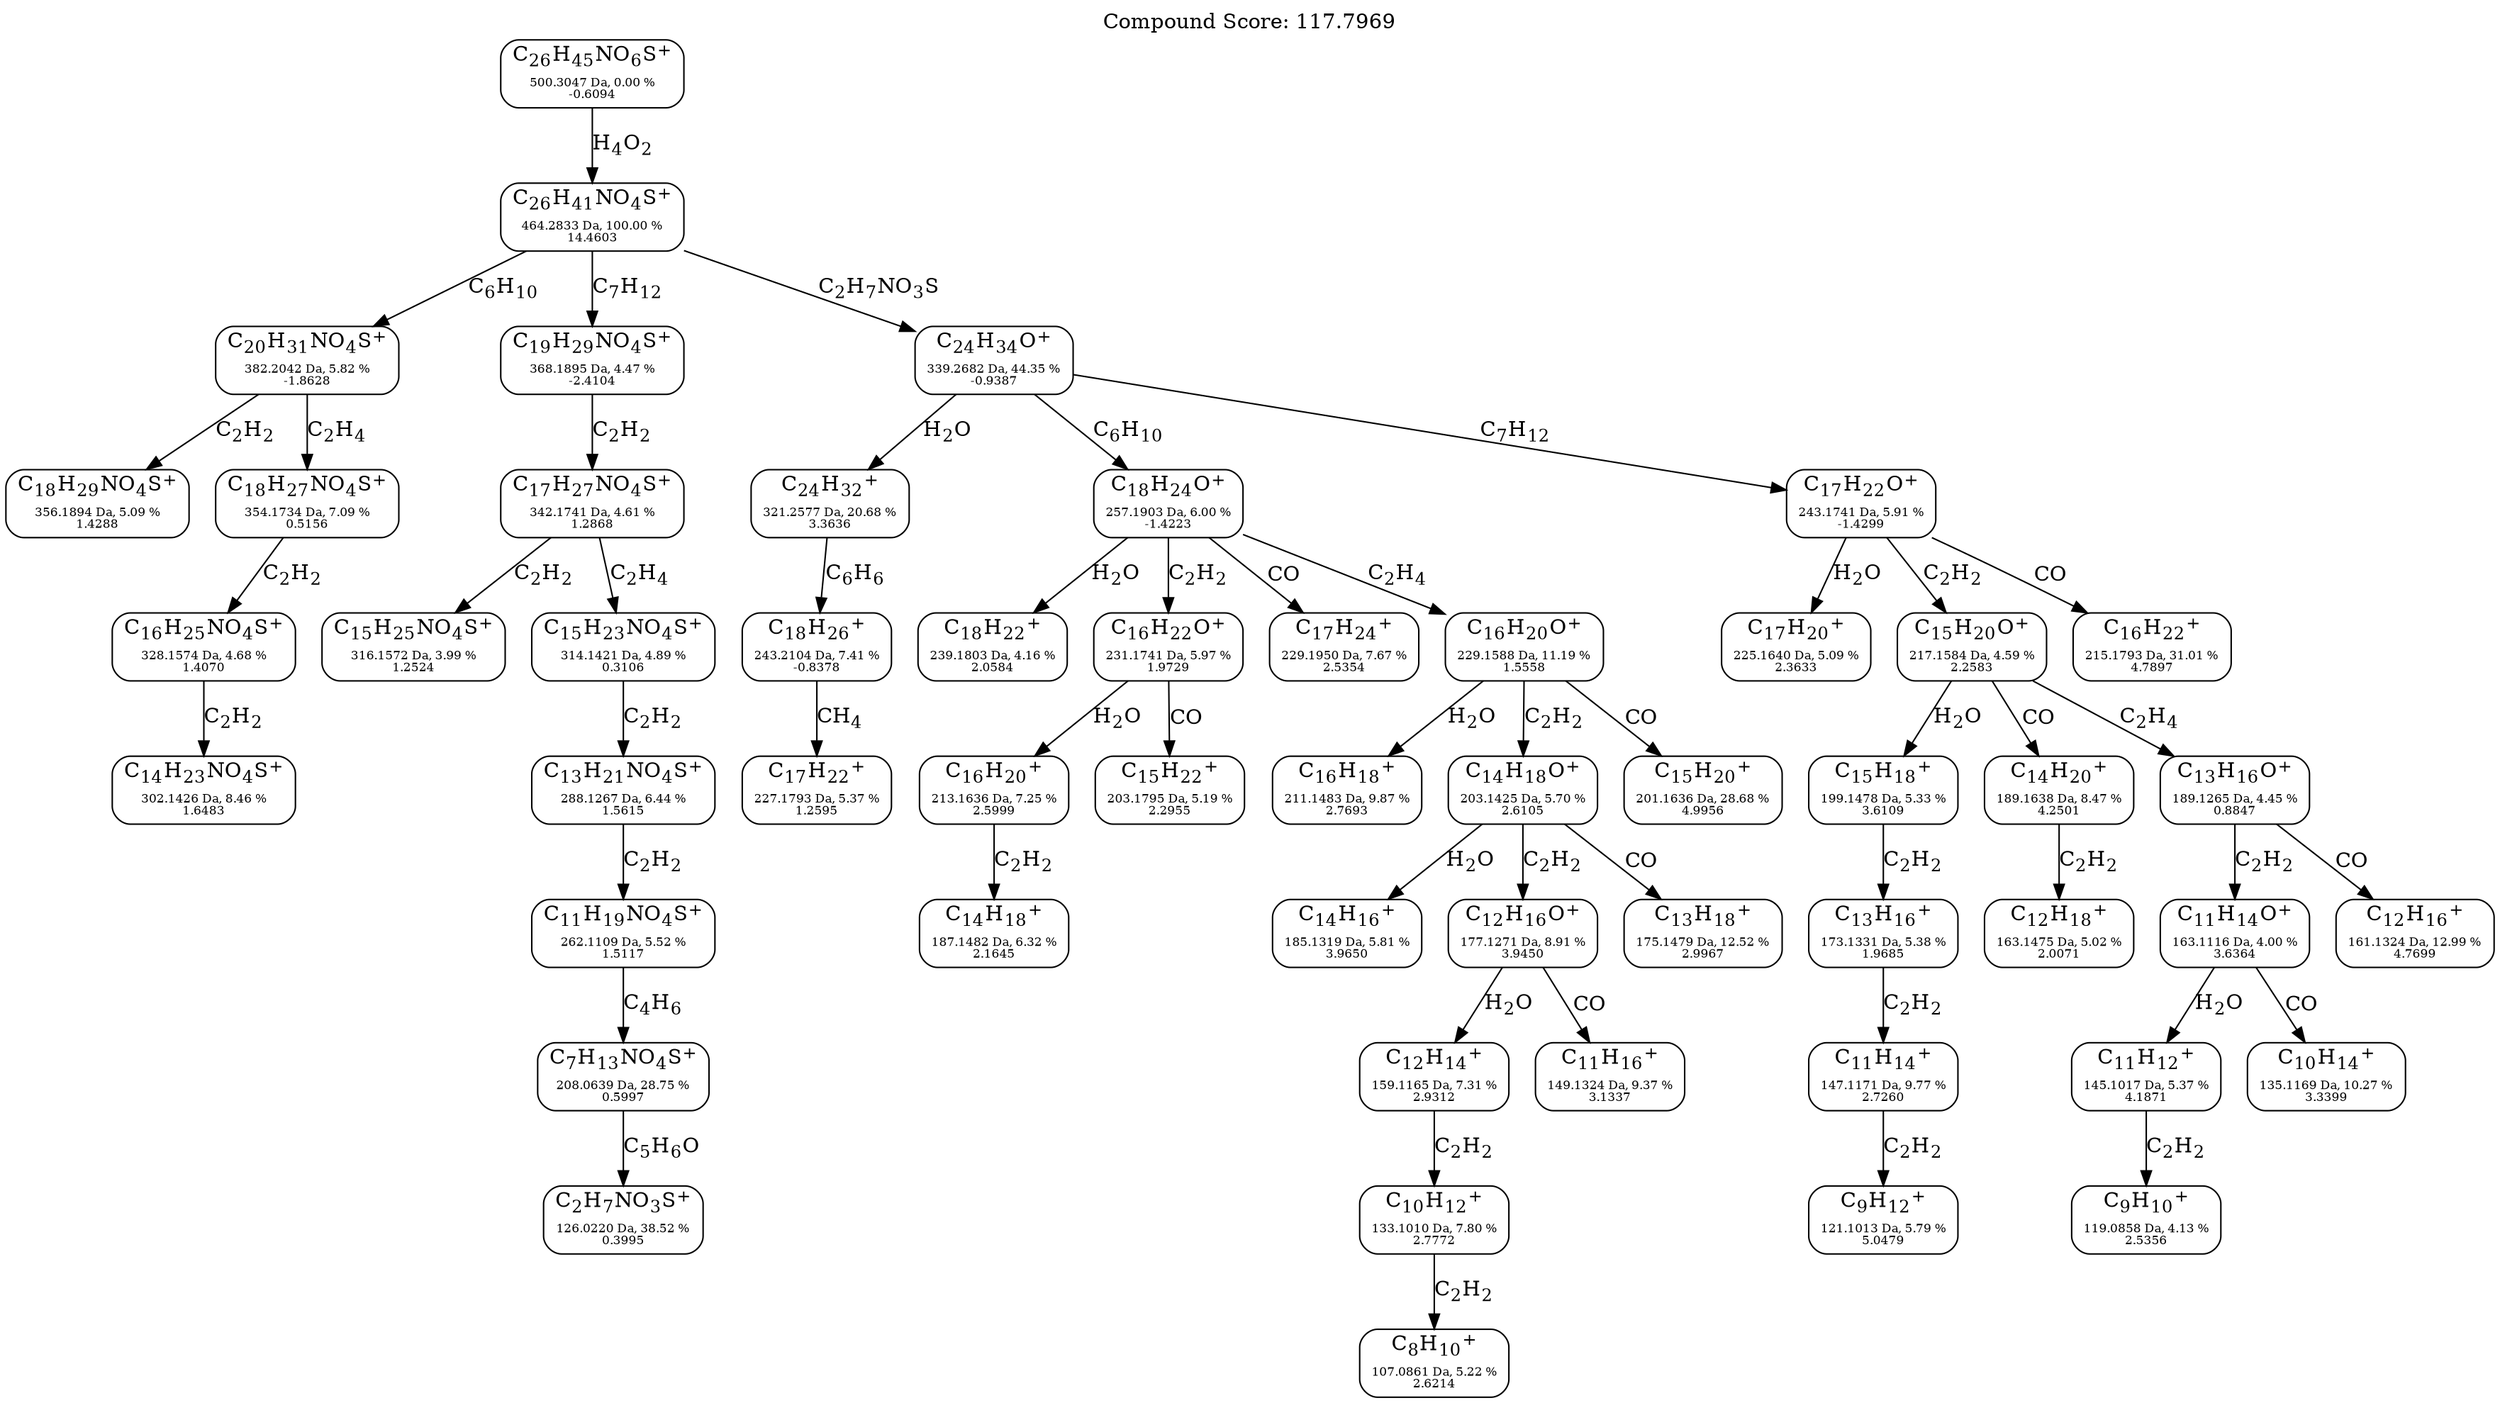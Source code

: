 strict digraph {
	node [shape=rect,style=rounded];
	labelloc="t";
	label="Compound Score: 117.7969";
	C26H46NO6S [label=<C<SUB>26</SUB>H<SUB>45</SUB>NO<SUB>6</SUB>S<SUP>+</SUP><FONT POINT-SIZE="8"><BR /> <BR />500.3047 Da, 0.00 %<BR />-0.6094</FONT>>];
	C26H42NO4S [label=<C<SUB>26</SUB>H<SUB>41</SUB>NO<SUB>4</SUB>S<SUP>+</SUP><FONT POINT-SIZE="8"><BR /> <BR />464.2833 Da, 100.00 %<BR />14.4603</FONT>>];
	C20H32NO4S [label=<C<SUB>20</SUB>H<SUB>31</SUB>NO<SUB>4</SUB>S<SUP>+</SUP><FONT POINT-SIZE="8"><BR /> <BR />382.2042 Da, 5.82 %<BR />-1.8628</FONT>>];
	C19H30NO4S [label=<C<SUB>19</SUB>H<SUB>29</SUB>NO<SUB>4</SUB>S<SUP>+</SUP><FONT POINT-SIZE="8"><BR /> <BR />368.1895 Da, 4.47 %<BR />-2.4104</FONT>>];
	C18H30NO4S [label=<C<SUB>18</SUB>H<SUB>29</SUB>NO<SUB>4</SUB>S<SUP>+</SUP><FONT POINT-SIZE="8"><BR /> <BR />356.1894 Da, 5.09 %<BR />1.4288</FONT>>];
	C18H28NO4S [label=<C<SUB>18</SUB>H<SUB>27</SUB>NO<SUB>4</SUB>S<SUP>+</SUP><FONT POINT-SIZE="8"><BR /> <BR />354.1734 Da, 7.09 %<BR />0.5156</FONT>>];
	C17H28NO4S [label=<C<SUB>17</SUB>H<SUB>27</SUB>NO<SUB>4</SUB>S<SUP>+</SUP><FONT POINT-SIZE="8"><BR /> <BR />342.1741 Da, 4.61 %<BR />1.2868</FONT>>];
	C24H35O [label=<C<SUB>24</SUB>H<SUB>34</SUB>O<SUP>+</SUP><FONT POINT-SIZE="8"><BR /> <BR />339.2682 Da, 44.35 %<BR />-0.9387</FONT>>];
	C16H26NO4S [label=<C<SUB>16</SUB>H<SUB>25</SUB>NO<SUB>4</SUB>S<SUP>+</SUP><FONT POINT-SIZE="8"><BR /> <BR />328.1574 Da, 4.68 %<BR />1.4070</FONT>>];
	C24H33 [label=<C<SUB>24</SUB>H<SUB>32</SUB><SUP>+</SUP><FONT POINT-SIZE="8"><BR /> <BR />321.2577 Da, 20.68 %<BR />3.3636</FONT>>];
	C15H26NO4S [label=<C<SUB>15</SUB>H<SUB>25</SUB>NO<SUB>4</SUB>S<SUP>+</SUP><FONT POINT-SIZE="8"><BR /> <BR />316.1572 Da, 3.99 %<BR />1.2524</FONT>>];
	C15H24NO4S [label=<C<SUB>15</SUB>H<SUB>23</SUB>NO<SUB>4</SUB>S<SUP>+</SUP><FONT POINT-SIZE="8"><BR /> <BR />314.1421 Da, 4.89 %<BR />0.3106</FONT>>];
	C14H24NO4S [label=<C<SUB>14</SUB>H<SUB>23</SUB>NO<SUB>4</SUB>S<SUP>+</SUP><FONT POINT-SIZE="8"><BR /> <BR />302.1426 Da, 8.46 %<BR />1.6483</FONT>>];
	C13H22NO4S [label=<C<SUB>13</SUB>H<SUB>21</SUB>NO<SUB>4</SUB>S<SUP>+</SUP><FONT POINT-SIZE="8"><BR /> <BR />288.1267 Da, 6.44 %<BR />1.5615</FONT>>];
	C11H20NO4S [label=<C<SUB>11</SUB>H<SUB>19</SUB>NO<SUB>4</SUB>S<SUP>+</SUP><FONT POINT-SIZE="8"><BR /> <BR />262.1109 Da, 5.52 %<BR />1.5117</FONT>>];
	C18H25O [label=<C<SUB>18</SUB>H<SUB>24</SUB>O<SUP>+</SUP><FONT POINT-SIZE="8"><BR /> <BR />257.1903 Da, 6.00 %<BR />-1.4223</FONT>>];
	C18H27 [label=<C<SUB>18</SUB>H<SUB>26</SUB><SUP>+</SUP><FONT POINT-SIZE="8"><BR /> <BR />243.2104 Da, 7.41 %<BR />-0.8378</FONT>>];
	C17H23O [label=<C<SUB>17</SUB>H<SUB>22</SUB>O<SUP>+</SUP><FONT POINT-SIZE="8"><BR /> <BR />243.1741 Da, 5.91 %<BR />-1.4299</FONT>>];
	C18H23 [label=<C<SUB>18</SUB>H<SUB>22</SUB><SUP>+</SUP><FONT POINT-SIZE="8"><BR /> <BR />239.1803 Da, 4.16 %<BR />2.0584</FONT>>];
	C16H23O [label=<C<SUB>16</SUB>H<SUB>22</SUB>O<SUP>+</SUP><FONT POINT-SIZE="8"><BR /> <BR />231.1741 Da, 5.97 %<BR />1.9729</FONT>>];
	C17H25 [label=<C<SUB>17</SUB>H<SUB>24</SUB><SUP>+</SUP><FONT POINT-SIZE="8"><BR /> <BR />229.1950 Da, 7.67 %<BR />2.5354</FONT>>];
	C16H21O [label=<C<SUB>16</SUB>H<SUB>20</SUB>O<SUP>+</SUP><FONT POINT-SIZE="8"><BR /> <BR />229.1588 Da, 11.19 %<BR />1.5558</FONT>>];
	C17H23 [label=<C<SUB>17</SUB>H<SUB>22</SUB><SUP>+</SUP><FONT POINT-SIZE="8"><BR /> <BR />227.1793 Da, 5.37 %<BR />1.2595</FONT>>];
	C17H21 [label=<C<SUB>17</SUB>H<SUB>20</SUB><SUP>+</SUP><FONT POINT-SIZE="8"><BR /> <BR />225.1640 Da, 5.09 %<BR />2.3633</FONT>>];
	C15H21O [label=<C<SUB>15</SUB>H<SUB>20</SUB>O<SUP>+</SUP><FONT POINT-SIZE="8"><BR /> <BR />217.1584 Da, 4.59 %<BR />2.2583</FONT>>];
	C16H23 [label=<C<SUB>16</SUB>H<SUB>22</SUB><SUP>+</SUP><FONT POINT-SIZE="8"><BR /> <BR />215.1793 Da, 31.01 %<BR />4.7897</FONT>>];
	C16H21 [label=<C<SUB>16</SUB>H<SUB>20</SUB><SUP>+</SUP><FONT POINT-SIZE="8"><BR /> <BR />213.1636 Da, 7.25 %<BR />2.5999</FONT>>];
	C16H19 [label=<C<SUB>16</SUB>H<SUB>18</SUB><SUP>+</SUP><FONT POINT-SIZE="8"><BR /> <BR />211.1483 Da, 9.87 %<BR />2.7693</FONT>>];
	C7H14NO4S [label=<C<SUB>7</SUB>H<SUB>13</SUB>NO<SUB>4</SUB>S<SUP>+</SUP><FONT POINT-SIZE="8"><BR /> <BR />208.0639 Da, 28.75 %<BR />0.5997</FONT>>];
	C15H23 [label=<C<SUB>15</SUB>H<SUB>22</SUB><SUP>+</SUP><FONT POINT-SIZE="8"><BR /> <BR />203.1795 Da, 5.19 %<BR />2.2955</FONT>>];
	C14H19O [label=<C<SUB>14</SUB>H<SUB>18</SUB>O<SUP>+</SUP><FONT POINT-SIZE="8"><BR /> <BR />203.1425 Da, 5.70 %<BR />2.6105</FONT>>];
	C15H21 [label=<C<SUB>15</SUB>H<SUB>20</SUB><SUP>+</SUP><FONT POINT-SIZE="8"><BR /> <BR />201.1636 Da, 28.68 %<BR />4.9956</FONT>>];
	C15H19 [label=<C<SUB>15</SUB>H<SUB>18</SUB><SUP>+</SUP><FONT POINT-SIZE="8"><BR /> <BR />199.1478 Da, 5.33 %<BR />3.6109</FONT>>];
	C14H21 [label=<C<SUB>14</SUB>H<SUB>20</SUB><SUP>+</SUP><FONT POINT-SIZE="8"><BR /> <BR />189.1638 Da, 8.47 %<BR />4.2501</FONT>>];
	C13H17O [label=<C<SUB>13</SUB>H<SUB>16</SUB>O<SUP>+</SUP><FONT POINT-SIZE="8"><BR /> <BR />189.1265 Da, 4.45 %<BR />0.8847</FONT>>];
	C14H19 [label=<C<SUB>14</SUB>H<SUB>18</SUB><SUP>+</SUP><FONT POINT-SIZE="8"><BR /> <BR />187.1482 Da, 6.32 %<BR />2.1645</FONT>>];
	C14H17 [label=<C<SUB>14</SUB>H<SUB>16</SUB><SUP>+</SUP><FONT POINT-SIZE="8"><BR /> <BR />185.1319 Da, 5.81 %<BR />3.9650</FONT>>];
	C12H17O [label=<C<SUB>12</SUB>H<SUB>16</SUB>O<SUP>+</SUP><FONT POINT-SIZE="8"><BR /> <BR />177.1271 Da, 8.91 %<BR />3.9450</FONT>>];
	C13H19 [label=<C<SUB>13</SUB>H<SUB>18</SUB><SUP>+</SUP><FONT POINT-SIZE="8"><BR /> <BR />175.1479 Da, 12.52 %<BR />2.9967</FONT>>];
	C13H17 [label=<C<SUB>13</SUB>H<SUB>16</SUB><SUP>+</SUP><FONT POINT-SIZE="8"><BR /> <BR />173.1331 Da, 5.38 %<BR />1.9685</FONT>>];
	C12H19 [label=<C<SUB>12</SUB>H<SUB>18</SUB><SUP>+</SUP><FONT POINT-SIZE="8"><BR /> <BR />163.1475 Da, 5.02 %<BR />2.0071</FONT>>];
	C11H15O [label=<C<SUB>11</SUB>H<SUB>14</SUB>O<SUP>+</SUP><FONT POINT-SIZE="8"><BR /> <BR />163.1116 Da, 4.00 %<BR />3.6364</FONT>>];
	C12H17 [label=<C<SUB>12</SUB>H<SUB>16</SUB><SUP>+</SUP><FONT POINT-SIZE="8"><BR /> <BR />161.1324 Da, 12.99 %<BR />4.7699</FONT>>];
	C12H15 [label=<C<SUB>12</SUB>H<SUB>14</SUB><SUP>+</SUP><FONT POINT-SIZE="8"><BR /> <BR />159.1165 Da, 7.31 %<BR />2.9312</FONT>>];
	C11H17 [label=<C<SUB>11</SUB>H<SUB>16</SUB><SUP>+</SUP><FONT POINT-SIZE="8"><BR /> <BR />149.1324 Da, 9.37 %<BR />3.1337</FONT>>];
	C11H15 [label=<C<SUB>11</SUB>H<SUB>14</SUB><SUP>+</SUP><FONT POINT-SIZE="8"><BR /> <BR />147.1171 Da, 9.77 %<BR />2.7260</FONT>>];
	C11H13 [label=<C<SUB>11</SUB>H<SUB>12</SUB><SUP>+</SUP><FONT POINT-SIZE="8"><BR /> <BR />145.1017 Da, 5.37 %<BR />4.1871</FONT>>];
	C10H15 [label=<C<SUB>10</SUB>H<SUB>14</SUB><SUP>+</SUP><FONT POINT-SIZE="8"><BR /> <BR />135.1169 Da, 10.27 %<BR />3.3399</FONT>>];
	C10H13 [label=<C<SUB>10</SUB>H<SUB>12</SUB><SUP>+</SUP><FONT POINT-SIZE="8"><BR /> <BR />133.1010 Da, 7.80 %<BR />2.7772</FONT>>];
	C2H8NO3S [label=<C<SUB>2</SUB>H<SUB>7</SUB>NO<SUB>3</SUB>S<SUP>+</SUP><FONT POINT-SIZE="8"><BR /> <BR />126.0220 Da, 38.52 %<BR />0.3995</FONT>>];
	C9H13 [label=<C<SUB>9</SUB>H<SUB>12</SUB><SUP>+</SUP><FONT POINT-SIZE="8"><BR /> <BR />121.1013 Da, 5.79 %<BR />5.0479</FONT>>];
	C9H11 [label=<C<SUB>9</SUB>H<SUB>10</SUB><SUP>+</SUP><FONT POINT-SIZE="8"><BR /> <BR />119.0858 Da, 4.13 %<BR />2.5356</FONT>>];
	C8H11 [label=<C<SUB>8</SUB>H<SUB>10</SUB><SUP>+</SUP><FONT POINT-SIZE="8"><BR /> <BR />107.0861 Da, 5.22 %<BR />2.6214</FONT>>];

	C26H46NO6S -> C26H42NO4S [label=<H<SUB>4</SUB>O<SUB>2</SUB>>];
	C26H42NO4S -> C20H32NO4S [label=<C<SUB>6</SUB>H<SUB>10</SUB>>];
	C26H42NO4S -> C19H30NO4S [label=<C<SUB>7</SUB>H<SUB>12</SUB>>];
	C20H32NO4S -> C18H30NO4S [label=<C<SUB>2</SUB>H<SUB>2</SUB>>];
	C20H32NO4S -> C18H28NO4S [label=<C<SUB>2</SUB>H<SUB>4</SUB>>];
	C19H30NO4S -> C17H28NO4S [label=<C<SUB>2</SUB>H<SUB>2</SUB>>];
	C26H42NO4S -> C24H35O [label=<C<SUB>2</SUB>H<SUB>7</SUB>NO<SUB>3</SUB>S>];
	C18H28NO4S -> C16H26NO4S [label=<C<SUB>2</SUB>H<SUB>2</SUB>>];
	C24H35O -> C24H33 [label=<H<SUB>2</SUB>O>];
	C17H28NO4S -> C15H26NO4S [label=<C<SUB>2</SUB>H<SUB>2</SUB>>];
	C17H28NO4S -> C15H24NO4S [label=<C<SUB>2</SUB>H<SUB>4</SUB>>];
	C16H26NO4S -> C14H24NO4S [label=<C<SUB>2</SUB>H<SUB>2</SUB>>];
	C15H24NO4S -> C13H22NO4S [label=<C<SUB>2</SUB>H<SUB>2</SUB>>];
	C13H22NO4S -> C11H20NO4S [label=<C<SUB>2</SUB>H<SUB>2</SUB>>];
	C24H35O -> C18H25O [label=<C<SUB>6</SUB>H<SUB>10</SUB>>];
	C24H33 -> C18H27 [label=<C<SUB>6</SUB>H<SUB>6</SUB>>];
	C24H35O -> C17H23O [label=<C<SUB>7</SUB>H<SUB>12</SUB>>];
	C18H25O -> C18H23 [label=<H<SUB>2</SUB>O>];
	C18H25O -> C16H23O [label=<C<SUB>2</SUB>H<SUB>2</SUB>>];
	C18H25O -> C17H25 [label=<CO>];
	C18H25O -> C16H21O [label=<C<SUB>2</SUB>H<SUB>4</SUB>>];
	C18H27 -> C17H23 [label=<CH<SUB>4</SUB>>];
	C17H23O -> C17H21 [label=<H<SUB>2</SUB>O>];
	C17H23O -> C15H21O [label=<C<SUB>2</SUB>H<SUB>2</SUB>>];
	C17H23O -> C16H23 [label=<CO>];
	C16H23O -> C16H21 [label=<H<SUB>2</SUB>O>];
	C16H21O -> C16H19 [label=<H<SUB>2</SUB>O>];
	C11H20NO4S -> C7H14NO4S [label=<C<SUB>4</SUB>H<SUB>6</SUB>>];
	C16H23O -> C15H23 [label=<CO>];
	C16H21O -> C14H19O [label=<C<SUB>2</SUB>H<SUB>2</SUB>>];
	C16H21O -> C15H21 [label=<CO>];
	C15H21O -> C15H19 [label=<H<SUB>2</SUB>O>];
	C15H21O -> C14H21 [label=<CO>];
	C15H21O -> C13H17O [label=<C<SUB>2</SUB>H<SUB>4</SUB>>];
	C16H21 -> C14H19 [label=<C<SUB>2</SUB>H<SUB>2</SUB>>];
	C14H19O -> C14H17 [label=<H<SUB>2</SUB>O>];
	C14H19O -> C12H17O [label=<C<SUB>2</SUB>H<SUB>2</SUB>>];
	C14H19O -> C13H19 [label=<CO>];
	C15H19 -> C13H17 [label=<C<SUB>2</SUB>H<SUB>2</SUB>>];
	C14H21 -> C12H19 [label=<C<SUB>2</SUB>H<SUB>2</SUB>>];
	C13H17O -> C11H15O [label=<C<SUB>2</SUB>H<SUB>2</SUB>>];
	C13H17O -> C12H17 [label=<CO>];
	C12H17O -> C12H15 [label=<H<SUB>2</SUB>O>];
	C12H17O -> C11H17 [label=<CO>];
	C13H17 -> C11H15 [label=<C<SUB>2</SUB>H<SUB>2</SUB>>];
	C11H15O -> C11H13 [label=<H<SUB>2</SUB>O>];
	C11H15O -> C10H15 [label=<CO>];
	C12H15 -> C10H13 [label=<C<SUB>2</SUB>H<SUB>2</SUB>>];
	C7H14NO4S -> C2H8NO3S [label=<C<SUB>5</SUB>H<SUB>6</SUB>O>];
	C11H15 -> C9H13 [label=<C<SUB>2</SUB>H<SUB>2</SUB>>];
	C11H13 -> C9H11 [label=<C<SUB>2</SUB>H<SUB>2</SUB>>];
	C10H13 -> C8H11 [label=<C<SUB>2</SUB>H<SUB>2</SUB>>];
}